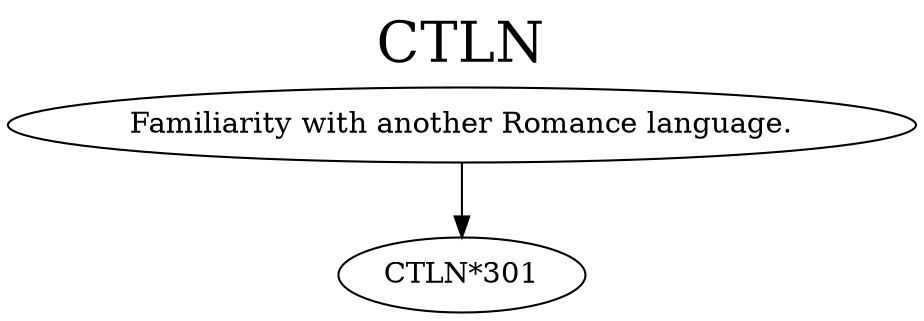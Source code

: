 digraph CTLN {
labelloc = "t";
label = "CTLN"
fontsize = 27;
"Familiarity with another Romance language." -> "CTLN*301" [style=solid]
}
